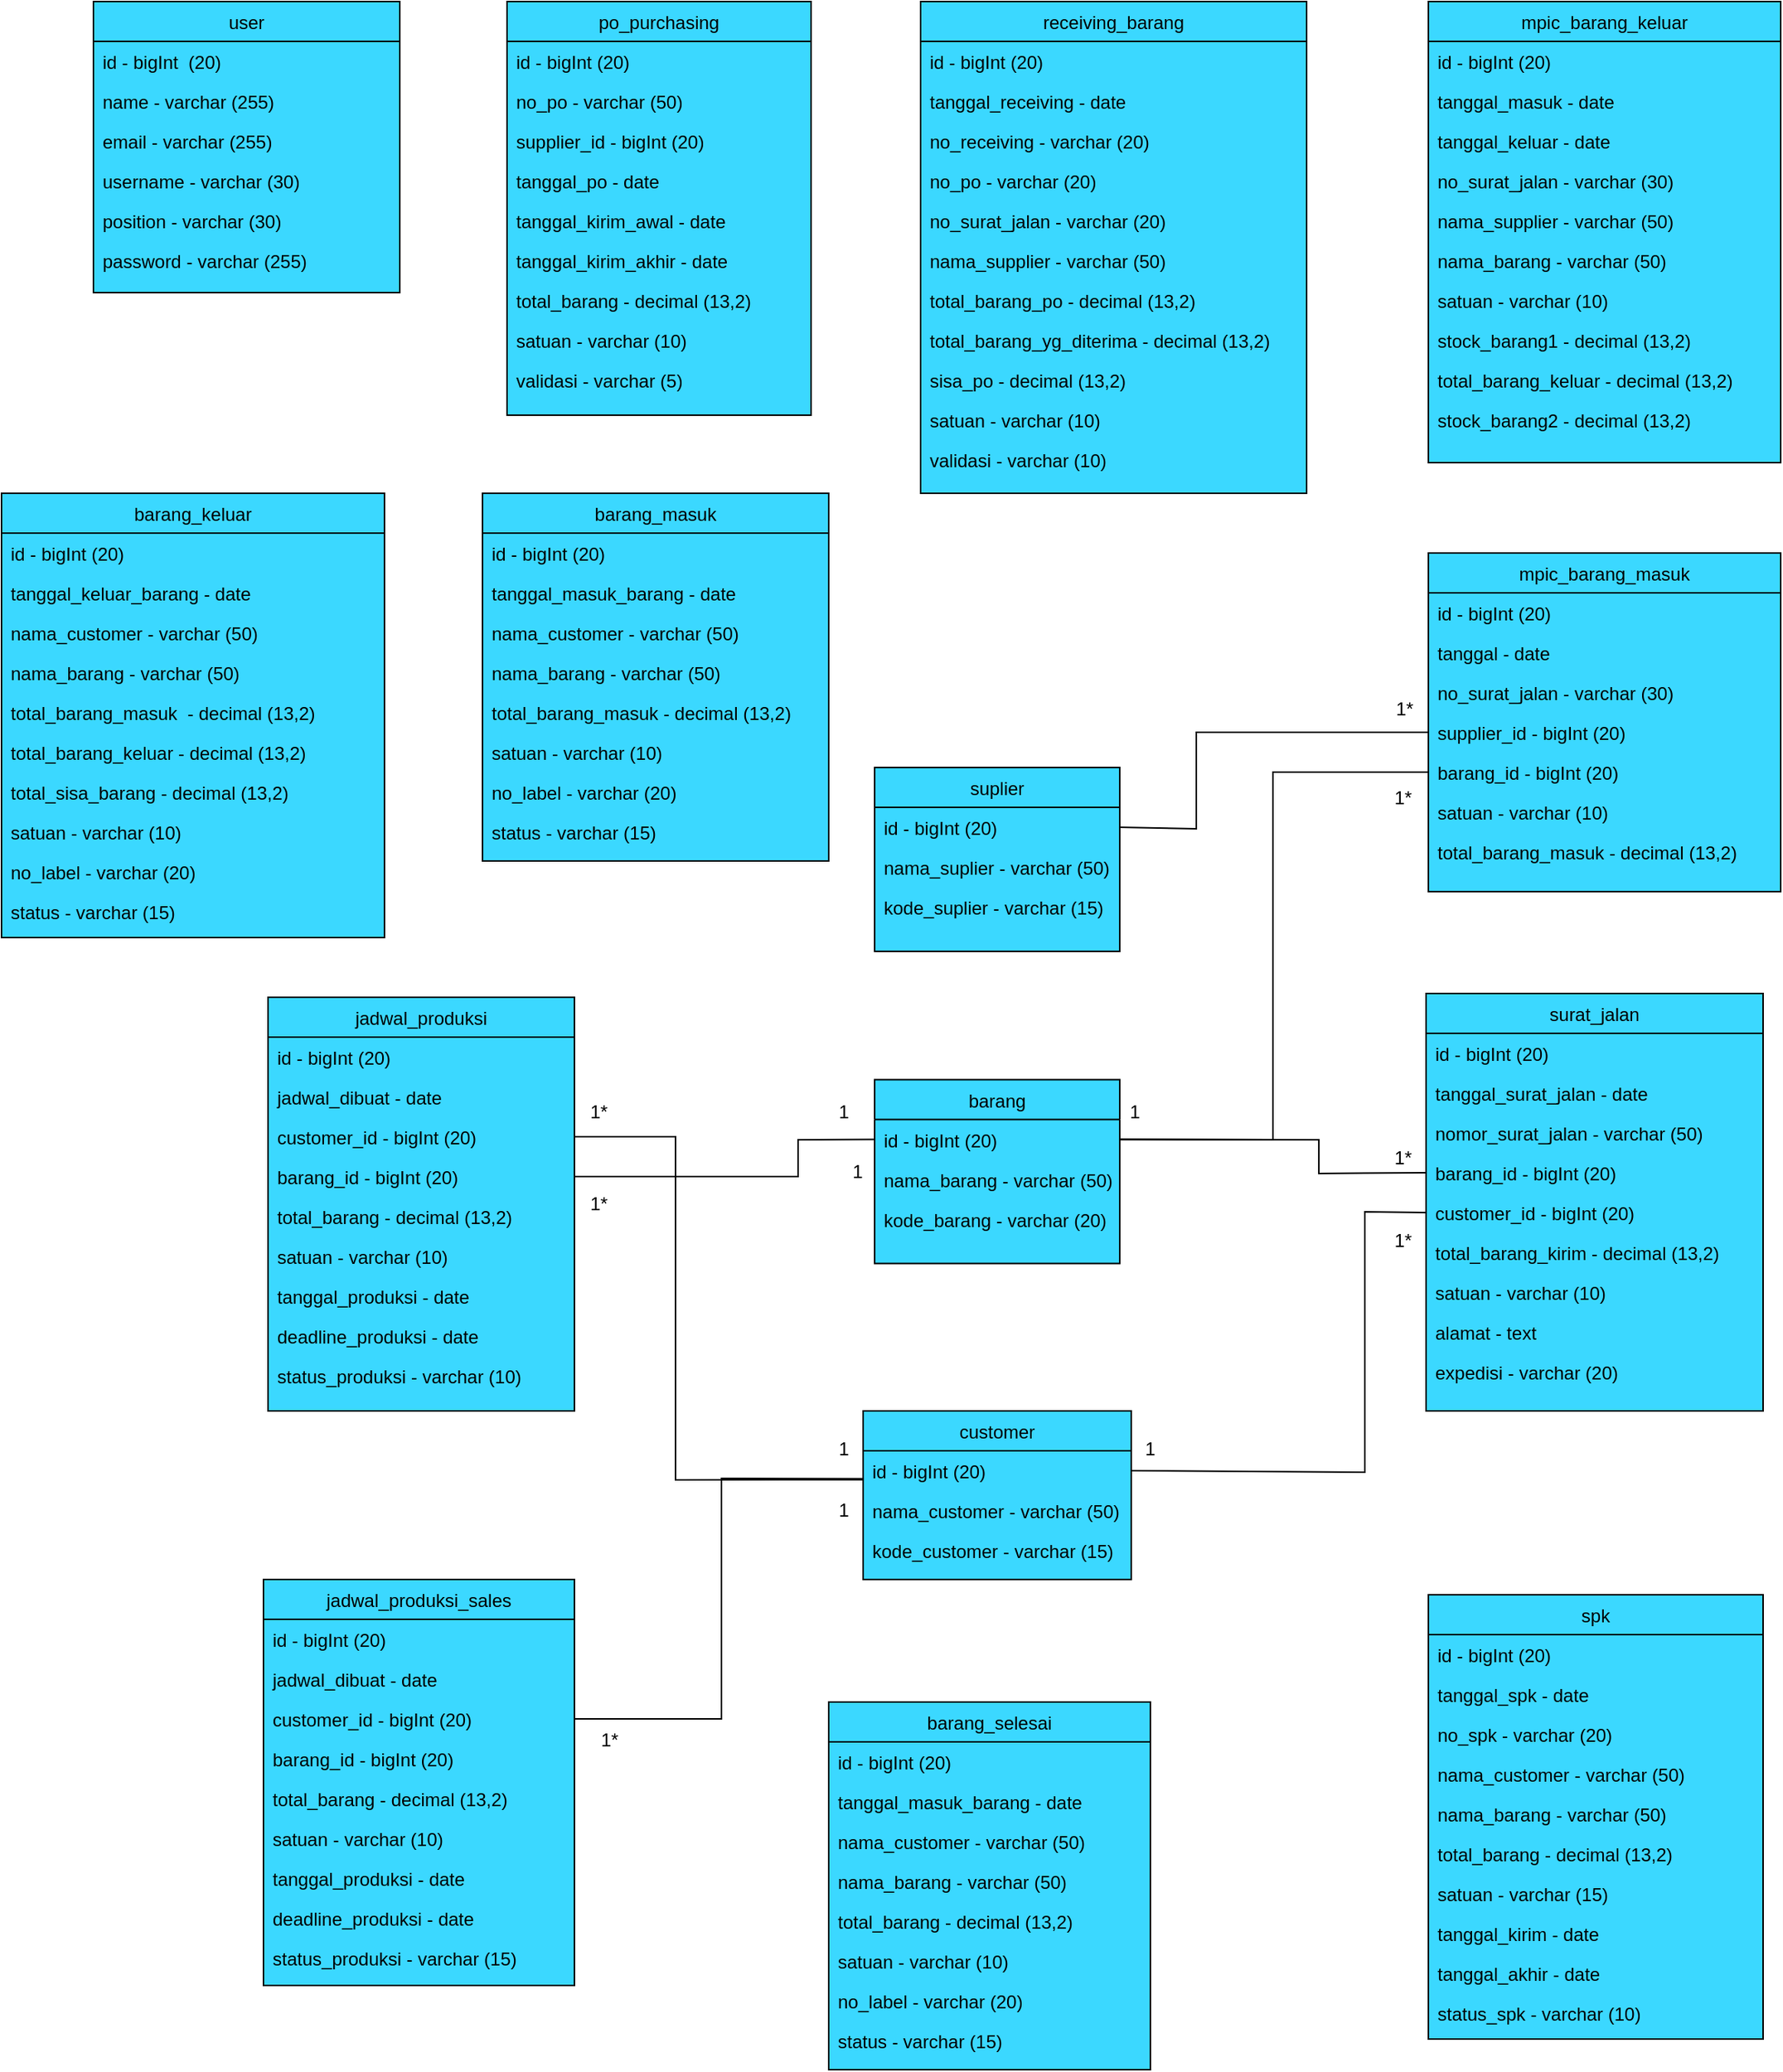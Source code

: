 <mxfile version="20.3.0" type="github">
  <diagram id="C5RBs43oDa-KdzZeNtuy" name="Page-1">
    <mxGraphModel dx="1749" dy="3132" grid="1" gridSize="10" guides="1" tooltips="1" connect="1" arrows="1" fold="1" page="1" pageScale="1" pageWidth="827" pageHeight="1169" math="0" shadow="0">
      <root>
        <mxCell id="WIyWlLk6GJQsqaUBKTNV-0" />
        <mxCell id="WIyWlLk6GJQsqaUBKTNV-1" parent="WIyWlLk6GJQsqaUBKTNV-0" />
        <mxCell id="zkfFHV4jXpPFQw0GAbJ--0" value="surat_jalan" style="swimlane;fontStyle=0;align=center;verticalAlign=top;childLayout=stackLayout;horizontal=1;startSize=26;horizontalStack=0;resizeParent=1;resizeLast=0;collapsible=1;marginBottom=0;rounded=0;shadow=0;strokeWidth=1;fillColor=#3BD8FF;swimlaneFillColor=#3BD8FF;" parent="WIyWlLk6GJQsqaUBKTNV-1" vertex="1">
          <mxGeometry x="1390" y="-772.5" width="220" height="272.5" as="geometry">
            <mxRectangle x="230" y="140" width="160" height="26" as="alternateBounds" />
          </mxGeometry>
        </mxCell>
        <mxCell id="zkfFHV4jXpPFQw0GAbJ--1" value="id - bigInt (20)" style="text;align=left;verticalAlign=top;spacingLeft=4;spacingRight=4;overflow=hidden;rotatable=0;points=[[0,0.5],[1,0.5]];portConstraint=eastwest;" parent="zkfFHV4jXpPFQw0GAbJ--0" vertex="1">
          <mxGeometry y="26" width="220" height="26" as="geometry" />
        </mxCell>
        <mxCell id="zkfFHV4jXpPFQw0GAbJ--2" value="tanggal_surat_jalan - date" style="text;align=left;verticalAlign=top;spacingLeft=4;spacingRight=4;overflow=hidden;rotatable=0;points=[[0,0.5],[1,0.5]];portConstraint=eastwest;rounded=0;shadow=0;html=0;" parent="zkfFHV4jXpPFQw0GAbJ--0" vertex="1">
          <mxGeometry y="52" width="220" height="26" as="geometry" />
        </mxCell>
        <mxCell id="zkfFHV4jXpPFQw0GAbJ--3" value="nomor_surat_jalan - varchar (50)" style="text;align=left;verticalAlign=top;spacingLeft=4;spacingRight=4;overflow=hidden;rotatable=0;points=[[0,0.5],[1,0.5]];portConstraint=eastwest;rounded=0;shadow=0;html=0;" parent="zkfFHV4jXpPFQw0GAbJ--0" vertex="1">
          <mxGeometry y="78" width="220" height="26" as="geometry" />
        </mxCell>
        <mxCell id="W92CTORP-74Vqz_GSipa-1" value="barang_id - bigInt (20)" style="text;align=left;verticalAlign=top;spacingLeft=4;spacingRight=4;overflow=hidden;rotatable=0;points=[[0,0.5],[1,0.5]];portConstraint=eastwest;rounded=0;shadow=0;html=0;" parent="zkfFHV4jXpPFQw0GAbJ--0" vertex="1">
          <mxGeometry y="104" width="220" height="26" as="geometry" />
        </mxCell>
        <mxCell id="W92CTORP-74Vqz_GSipa-0" value="customer_id - bigInt (20)" style="text;align=left;verticalAlign=top;spacingLeft=4;spacingRight=4;overflow=hidden;rotatable=0;points=[[0,0.5],[1,0.5]];portConstraint=eastwest;rounded=0;shadow=0;html=0;" parent="zkfFHV4jXpPFQw0GAbJ--0" vertex="1">
          <mxGeometry y="130" width="220" height="26" as="geometry" />
        </mxCell>
        <mxCell id="W92CTORP-74Vqz_GSipa-2" value="total_barang_kirim - decimal (13,2)" style="text;align=left;verticalAlign=top;spacingLeft=4;spacingRight=4;overflow=hidden;rotatable=0;points=[[0,0.5],[1,0.5]];portConstraint=eastwest;rounded=0;shadow=0;html=0;" parent="zkfFHV4jXpPFQw0GAbJ--0" vertex="1">
          <mxGeometry y="156" width="220" height="26" as="geometry" />
        </mxCell>
        <mxCell id="W92CTORP-74Vqz_GSipa-3" value="satuan - varchar (10)" style="text;align=left;verticalAlign=top;spacingLeft=4;spacingRight=4;overflow=hidden;rotatable=0;points=[[0,0.5],[1,0.5]];portConstraint=eastwest;rounded=0;shadow=0;html=0;" parent="zkfFHV4jXpPFQw0GAbJ--0" vertex="1">
          <mxGeometry y="182" width="220" height="26" as="geometry" />
        </mxCell>
        <mxCell id="W92CTORP-74Vqz_GSipa-4" value="alamat - text" style="text;align=left;verticalAlign=top;spacingLeft=4;spacingRight=4;overflow=hidden;rotatable=0;points=[[0,0.5],[1,0.5]];portConstraint=eastwest;rounded=0;shadow=0;html=0;" parent="zkfFHV4jXpPFQw0GAbJ--0" vertex="1">
          <mxGeometry y="208" width="220" height="26" as="geometry" />
        </mxCell>
        <mxCell id="W92CTORP-74Vqz_GSipa-5" value="expedisi - varchar (20)" style="text;align=left;verticalAlign=top;spacingLeft=4;spacingRight=4;overflow=hidden;rotatable=0;points=[[0,0.5],[1,0.5]];portConstraint=eastwest;rounded=0;shadow=0;html=0;" parent="zkfFHV4jXpPFQw0GAbJ--0" vertex="1">
          <mxGeometry y="234" width="220" height="26" as="geometry" />
        </mxCell>
        <mxCell id="zkfFHV4jXpPFQw0GAbJ--6" value="barang_selesai" style="swimlane;fontStyle=0;align=center;verticalAlign=top;childLayout=stackLayout;horizontal=1;startSize=26;horizontalStack=0;resizeParent=1;resizeLast=0;collapsible=1;marginBottom=0;rounded=0;shadow=0;strokeWidth=1;fillColor=#3BD8FF;swimlaneFillColor=#3BD8FF;" parent="WIyWlLk6GJQsqaUBKTNV-1" vertex="1">
          <mxGeometry x="1000" y="-310" width="210" height="240" as="geometry">
            <mxRectangle x="130" y="380" width="160" height="26" as="alternateBounds" />
          </mxGeometry>
        </mxCell>
        <mxCell id="zkfFHV4jXpPFQw0GAbJ--7" value="id - bigInt (20)" style="text;align=left;verticalAlign=top;spacingLeft=4;spacingRight=4;overflow=hidden;rotatable=0;points=[[0,0.5],[1,0.5]];portConstraint=eastwest;" parent="zkfFHV4jXpPFQw0GAbJ--6" vertex="1">
          <mxGeometry y="26" width="210" height="26" as="geometry" />
        </mxCell>
        <mxCell id="zkfFHV4jXpPFQw0GAbJ--8" value="tanggal_masuk_barang - date" style="text;align=left;verticalAlign=top;spacingLeft=4;spacingRight=4;overflow=hidden;rotatable=0;points=[[0,0.5],[1,0.5]];portConstraint=eastwest;rounded=0;shadow=0;html=0;" parent="zkfFHV4jXpPFQw0GAbJ--6" vertex="1">
          <mxGeometry y="52" width="210" height="26" as="geometry" />
        </mxCell>
        <mxCell id="W92CTORP-74Vqz_GSipa-8" value="nama_customer - varchar (50)" style="text;align=left;verticalAlign=top;spacingLeft=4;spacingRight=4;overflow=hidden;rotatable=0;points=[[0,0.5],[1,0.5]];portConstraint=eastwest;rounded=0;shadow=0;html=0;" parent="zkfFHV4jXpPFQw0GAbJ--6" vertex="1">
          <mxGeometry y="78" width="210" height="26" as="geometry" />
        </mxCell>
        <mxCell id="W92CTORP-74Vqz_GSipa-9" value="nama_barang - varchar (50)" style="text;align=left;verticalAlign=top;spacingLeft=4;spacingRight=4;overflow=hidden;rotatable=0;points=[[0,0.5],[1,0.5]];portConstraint=eastwest;rounded=0;shadow=0;html=0;" parent="zkfFHV4jXpPFQw0GAbJ--6" vertex="1">
          <mxGeometry y="104" width="210" height="26" as="geometry" />
        </mxCell>
        <mxCell id="W92CTORP-74Vqz_GSipa-10" value="total_barang - decimal (13,2)" style="text;align=left;verticalAlign=top;spacingLeft=4;spacingRight=4;overflow=hidden;rotatable=0;points=[[0,0.5],[1,0.5]];portConstraint=eastwest;rounded=0;shadow=0;html=0;" parent="zkfFHV4jXpPFQw0GAbJ--6" vertex="1">
          <mxGeometry y="130" width="210" height="26" as="geometry" />
        </mxCell>
        <mxCell id="W92CTORP-74Vqz_GSipa-11" value="satuan - varchar (10)" style="text;align=left;verticalAlign=top;spacingLeft=4;spacingRight=4;overflow=hidden;rotatable=0;points=[[0,0.5],[1,0.5]];portConstraint=eastwest;rounded=0;shadow=0;html=0;" parent="zkfFHV4jXpPFQw0GAbJ--6" vertex="1">
          <mxGeometry y="156" width="210" height="26" as="geometry" />
        </mxCell>
        <mxCell id="W92CTORP-74Vqz_GSipa-12" value="no_label - varchar (20)" style="text;align=left;verticalAlign=top;spacingLeft=4;spacingRight=4;overflow=hidden;rotatable=0;points=[[0,0.5],[1,0.5]];portConstraint=eastwest;rounded=0;shadow=0;html=0;" parent="zkfFHV4jXpPFQw0GAbJ--6" vertex="1">
          <mxGeometry y="182" width="210" height="26" as="geometry" />
        </mxCell>
        <mxCell id="W92CTORP-74Vqz_GSipa-13" value="status - varchar (15)" style="text;align=left;verticalAlign=top;spacingLeft=4;spacingRight=4;overflow=hidden;rotatable=0;points=[[0,0.5],[1,0.5]];portConstraint=eastwest;rounded=0;shadow=0;html=0;" parent="zkfFHV4jXpPFQw0GAbJ--6" vertex="1">
          <mxGeometry y="208" width="210" height="26" as="geometry" />
        </mxCell>
        <mxCell id="zkfFHV4jXpPFQw0GAbJ--13" value="customer" style="swimlane;fontStyle=0;align=center;verticalAlign=top;childLayout=stackLayout;horizontal=1;startSize=26;horizontalStack=0;resizeParent=1;resizeLast=0;collapsible=1;marginBottom=0;rounded=0;shadow=0;strokeWidth=1;fillColor=#3BD8FF;swimlaneFillColor=#3BD8FF;" parent="WIyWlLk6GJQsqaUBKTNV-1" vertex="1">
          <mxGeometry x="1022.5" y="-500" width="175" height="110" as="geometry">
            <mxRectangle x="340" y="380" width="170" height="26" as="alternateBounds" />
          </mxGeometry>
        </mxCell>
        <mxCell id="zkfFHV4jXpPFQw0GAbJ--14" value="id - bigInt (20)" style="text;align=left;verticalAlign=top;spacingLeft=4;spacingRight=4;overflow=hidden;rotatable=0;points=[[0,0.5],[1,0.5]];portConstraint=eastwest;" parent="zkfFHV4jXpPFQw0GAbJ--13" vertex="1">
          <mxGeometry y="26" width="175" height="26" as="geometry" />
        </mxCell>
        <mxCell id="W92CTORP-74Vqz_GSipa-6" value="nama_customer - varchar (50)" style="text;align=left;verticalAlign=top;spacingLeft=4;spacingRight=4;overflow=hidden;rotatable=0;points=[[0,0.5],[1,0.5]];portConstraint=eastwest;" parent="zkfFHV4jXpPFQw0GAbJ--13" vertex="1">
          <mxGeometry y="52" width="175" height="26" as="geometry" />
        </mxCell>
        <mxCell id="W92CTORP-74Vqz_GSipa-7" value="kode_customer - varchar (15)" style="text;align=left;verticalAlign=top;spacingLeft=4;spacingRight=4;overflow=hidden;rotatable=0;points=[[0,0.5],[1,0.5]];portConstraint=eastwest;" parent="zkfFHV4jXpPFQw0GAbJ--13" vertex="1">
          <mxGeometry y="78" width="175" height="26" as="geometry" />
        </mxCell>
        <mxCell id="zkfFHV4jXpPFQw0GAbJ--17" value="barang" style="swimlane;fontStyle=0;align=center;verticalAlign=top;childLayout=stackLayout;horizontal=1;startSize=26;horizontalStack=0;resizeParent=1;resizeLast=0;collapsible=1;marginBottom=0;rounded=0;shadow=0;strokeWidth=1;fillColor=#3BD8FF;swimlaneFillColor=#3BD8FF;" parent="WIyWlLk6GJQsqaUBKTNV-1" vertex="1">
          <mxGeometry x="1030" y="-716.25" width="160" height="120" as="geometry">
            <mxRectangle x="550" y="140" width="160" height="26" as="alternateBounds" />
          </mxGeometry>
        </mxCell>
        <mxCell id="zkfFHV4jXpPFQw0GAbJ--18" value="id - bigInt (20)" style="text;align=left;verticalAlign=top;spacingLeft=4;spacingRight=4;overflow=hidden;rotatable=0;points=[[0,0.5],[1,0.5]];portConstraint=eastwest;" parent="zkfFHV4jXpPFQw0GAbJ--17" vertex="1">
          <mxGeometry y="26" width="160" height="26" as="geometry" />
        </mxCell>
        <mxCell id="zkfFHV4jXpPFQw0GAbJ--19" value="nama_barang - varchar (50)" style="text;align=left;verticalAlign=top;spacingLeft=4;spacingRight=4;overflow=hidden;rotatable=0;points=[[0,0.5],[1,0.5]];portConstraint=eastwest;rounded=0;shadow=0;html=0;" parent="zkfFHV4jXpPFQw0GAbJ--17" vertex="1">
          <mxGeometry y="52" width="160" height="26" as="geometry" />
        </mxCell>
        <mxCell id="zkfFHV4jXpPFQw0GAbJ--20" value="kode_barang - varchar (20)" style="text;align=left;verticalAlign=top;spacingLeft=4;spacingRight=4;overflow=hidden;rotatable=0;points=[[0,0.5],[1,0.5]];portConstraint=eastwest;rounded=0;shadow=0;html=0;" parent="zkfFHV4jXpPFQw0GAbJ--17" vertex="1">
          <mxGeometry y="78" width="160" height="26" as="geometry" />
        </mxCell>
        <mxCell id="W92CTORP-74Vqz_GSipa-14" value="spk" style="swimlane;fontStyle=0;align=center;verticalAlign=top;childLayout=stackLayout;horizontal=1;startSize=26;horizontalStack=0;resizeParent=1;resizeLast=0;collapsible=1;marginBottom=0;rounded=0;shadow=0;strokeWidth=1;fillColor=#3BD8FF;swimlaneFillColor=#3BD8FF;" parent="WIyWlLk6GJQsqaUBKTNV-1" vertex="1">
          <mxGeometry x="1391.5" y="-380" width="218.5" height="290" as="geometry">
            <mxRectangle x="130" y="380" width="160" height="26" as="alternateBounds" />
          </mxGeometry>
        </mxCell>
        <mxCell id="W92CTORP-74Vqz_GSipa-15" value="id - bigInt (20)" style="text;align=left;verticalAlign=top;spacingLeft=4;spacingRight=4;overflow=hidden;rotatable=0;points=[[0,0.5],[1,0.5]];portConstraint=eastwest;" parent="W92CTORP-74Vqz_GSipa-14" vertex="1">
          <mxGeometry y="26" width="218.5" height="26" as="geometry" />
        </mxCell>
        <mxCell id="W92CTORP-74Vqz_GSipa-16" value="tanggal_spk - date" style="text;align=left;verticalAlign=top;spacingLeft=4;spacingRight=4;overflow=hidden;rotatable=0;points=[[0,0.5],[1,0.5]];portConstraint=eastwest;rounded=0;shadow=0;html=0;" parent="W92CTORP-74Vqz_GSipa-14" vertex="1">
          <mxGeometry y="52" width="218.5" height="26" as="geometry" />
        </mxCell>
        <mxCell id="W92CTORP-74Vqz_GSipa-17" value="no_spk - varchar (20)" style="text;align=left;verticalAlign=top;spacingLeft=4;spacingRight=4;overflow=hidden;rotatable=0;points=[[0,0.5],[1,0.5]];portConstraint=eastwest;rounded=0;shadow=0;html=0;" parent="W92CTORP-74Vqz_GSipa-14" vertex="1">
          <mxGeometry y="78" width="218.5" height="26" as="geometry" />
        </mxCell>
        <mxCell id="W92CTORP-74Vqz_GSipa-18" value="nama_customer - varchar (50)" style="text;align=left;verticalAlign=top;spacingLeft=4;spacingRight=4;overflow=hidden;rotatable=0;points=[[0,0.5],[1,0.5]];portConstraint=eastwest;rounded=0;shadow=0;html=0;" parent="W92CTORP-74Vqz_GSipa-14" vertex="1">
          <mxGeometry y="104" width="218.5" height="26" as="geometry" />
        </mxCell>
        <mxCell id="W92CTORP-74Vqz_GSipa-19" value="nama_barang - varchar (50)" style="text;align=left;verticalAlign=top;spacingLeft=4;spacingRight=4;overflow=hidden;rotatable=0;points=[[0,0.5],[1,0.5]];portConstraint=eastwest;rounded=0;shadow=0;html=0;" parent="W92CTORP-74Vqz_GSipa-14" vertex="1">
          <mxGeometry y="130" width="218.5" height="26" as="geometry" />
        </mxCell>
        <mxCell id="W92CTORP-74Vqz_GSipa-20" value="total_barang - decimal (13,2)" style="text;align=left;verticalAlign=top;spacingLeft=4;spacingRight=4;overflow=hidden;rotatable=0;points=[[0,0.5],[1,0.5]];portConstraint=eastwest;rounded=0;shadow=0;html=0;" parent="W92CTORP-74Vqz_GSipa-14" vertex="1">
          <mxGeometry y="156" width="218.5" height="26" as="geometry" />
        </mxCell>
        <mxCell id="W92CTORP-74Vqz_GSipa-21" value="satuan - varchar (15)" style="text;align=left;verticalAlign=top;spacingLeft=4;spacingRight=4;overflow=hidden;rotatable=0;points=[[0,0.5],[1,0.5]];portConstraint=eastwest;rounded=0;shadow=0;html=0;" parent="W92CTORP-74Vqz_GSipa-14" vertex="1">
          <mxGeometry y="182" width="218.5" height="26" as="geometry" />
        </mxCell>
        <mxCell id="W92CTORP-74Vqz_GSipa-22" value="tanggal_kirim - date" style="text;align=left;verticalAlign=top;spacingLeft=4;spacingRight=4;overflow=hidden;rotatable=0;points=[[0,0.5],[1,0.5]];portConstraint=eastwest;rounded=0;shadow=0;html=0;" parent="W92CTORP-74Vqz_GSipa-14" vertex="1">
          <mxGeometry y="208" width="218.5" height="26" as="geometry" />
        </mxCell>
        <mxCell id="W92CTORP-74Vqz_GSipa-23" value="tanggal_akhir - date" style="text;align=left;verticalAlign=top;spacingLeft=4;spacingRight=4;overflow=hidden;rotatable=0;points=[[0,0.5],[1,0.5]];portConstraint=eastwest;rounded=0;shadow=0;html=0;" parent="W92CTORP-74Vqz_GSipa-14" vertex="1">
          <mxGeometry y="234" width="218.5" height="26" as="geometry" />
        </mxCell>
        <mxCell id="W92CTORP-74Vqz_GSipa-24" value="status_spk - varchar (10)" style="text;align=left;verticalAlign=top;spacingLeft=4;spacingRight=4;overflow=hidden;rotatable=0;points=[[0,0.5],[1,0.5]];portConstraint=eastwest;rounded=0;shadow=0;html=0;" parent="W92CTORP-74Vqz_GSipa-14" vertex="1">
          <mxGeometry y="260" width="218.5" height="26" as="geometry" />
        </mxCell>
        <mxCell id="W92CTORP-74Vqz_GSipa-25" value="user" style="swimlane;fontStyle=0;align=center;verticalAlign=top;childLayout=stackLayout;horizontal=1;startSize=26;horizontalStack=0;resizeParent=1;resizeLast=0;collapsible=1;marginBottom=0;rounded=0;shadow=0;strokeWidth=1;swimlaneFillColor=#3BD8FF;fillColor=#3BD8FF;" parent="WIyWlLk6GJQsqaUBKTNV-1" vertex="1">
          <mxGeometry x="520" y="-1420" width="200" height="190" as="geometry">
            <mxRectangle x="130" y="380" width="160" height="26" as="alternateBounds" />
          </mxGeometry>
        </mxCell>
        <mxCell id="W92CTORP-74Vqz_GSipa-26" value="id - bigInt  (20)" style="text;align=left;verticalAlign=top;spacingLeft=4;spacingRight=4;overflow=hidden;rotatable=0;points=[[0,0.5],[1,0.5]];portConstraint=eastwest;" parent="W92CTORP-74Vqz_GSipa-25" vertex="1">
          <mxGeometry y="26" width="200" height="26" as="geometry" />
        </mxCell>
        <mxCell id="W92CTORP-74Vqz_GSipa-27" value="name - varchar (255)" style="text;align=left;verticalAlign=top;spacingLeft=4;spacingRight=4;overflow=hidden;rotatable=0;points=[[0,0.5],[1,0.5]];portConstraint=eastwest;rounded=0;shadow=0;html=0;" parent="W92CTORP-74Vqz_GSipa-25" vertex="1">
          <mxGeometry y="52" width="200" height="26" as="geometry" />
        </mxCell>
        <mxCell id="W92CTORP-74Vqz_GSipa-28" value="email - varchar (255)" style="text;align=left;verticalAlign=top;spacingLeft=4;spacingRight=4;overflow=hidden;rotatable=0;points=[[0,0.5],[1,0.5]];portConstraint=eastwest;rounded=0;shadow=0;html=0;" parent="W92CTORP-74Vqz_GSipa-25" vertex="1">
          <mxGeometry y="78" width="200" height="26" as="geometry" />
        </mxCell>
        <mxCell id="W92CTORP-74Vqz_GSipa-29" value="username - varchar (30)" style="text;align=left;verticalAlign=top;spacingLeft=4;spacingRight=4;overflow=hidden;rotatable=0;points=[[0,0.5],[1,0.5]];portConstraint=eastwest;rounded=0;shadow=0;html=0;" parent="W92CTORP-74Vqz_GSipa-25" vertex="1">
          <mxGeometry y="104" width="200" height="26" as="geometry" />
        </mxCell>
        <mxCell id="W92CTORP-74Vqz_GSipa-30" value="position - varchar (30)" style="text;align=left;verticalAlign=top;spacingLeft=4;spacingRight=4;overflow=hidden;rotatable=0;points=[[0,0.5],[1,0.5]];portConstraint=eastwest;rounded=0;shadow=0;html=0;" parent="W92CTORP-74Vqz_GSipa-25" vertex="1">
          <mxGeometry y="130" width="200" height="26" as="geometry" />
        </mxCell>
        <mxCell id="W92CTORP-74Vqz_GSipa-31" value="password - varchar (255)" style="text;align=left;verticalAlign=top;spacingLeft=4;spacingRight=4;overflow=hidden;rotatable=0;points=[[0,0.5],[1,0.5]];portConstraint=eastwest;rounded=0;shadow=0;html=0;" parent="W92CTORP-74Vqz_GSipa-25" vertex="1">
          <mxGeometry y="156" width="200" height="26" as="geometry" />
        </mxCell>
        <mxCell id="W92CTORP-74Vqz_GSipa-36" value="jadwal_produksi" style="swimlane;fontStyle=0;align=center;verticalAlign=top;childLayout=stackLayout;horizontal=1;startSize=26;horizontalStack=0;resizeParent=1;resizeLast=0;collapsible=1;marginBottom=0;rounded=0;shadow=0;strokeWidth=1;fillColor=#3BD8FF;swimlaneFillColor=#3BD8FF;" parent="WIyWlLk6GJQsqaUBKTNV-1" vertex="1">
          <mxGeometry x="634" y="-770" width="200" height="270" as="geometry">
            <mxRectangle x="130" y="380" width="160" height="26" as="alternateBounds" />
          </mxGeometry>
        </mxCell>
        <mxCell id="W92CTORP-74Vqz_GSipa-37" value="id - bigInt (20)" style="text;align=left;verticalAlign=top;spacingLeft=4;spacingRight=4;overflow=hidden;rotatable=0;points=[[0,0.5],[1,0.5]];portConstraint=eastwest;" parent="W92CTORP-74Vqz_GSipa-36" vertex="1">
          <mxGeometry y="26" width="200" height="26" as="geometry" />
        </mxCell>
        <mxCell id="W92CTORP-74Vqz_GSipa-38" value="jadwal_dibuat - date" style="text;align=left;verticalAlign=top;spacingLeft=4;spacingRight=4;overflow=hidden;rotatable=0;points=[[0,0.5],[1,0.5]];portConstraint=eastwest;rounded=0;shadow=0;html=0;" parent="W92CTORP-74Vqz_GSipa-36" vertex="1">
          <mxGeometry y="52" width="200" height="26" as="geometry" />
        </mxCell>
        <mxCell id="W92CTORP-74Vqz_GSipa-39" value="customer_id - bigInt (20)" style="text;align=left;verticalAlign=top;spacingLeft=4;spacingRight=4;overflow=hidden;rotatable=0;points=[[0,0.5],[1,0.5]];portConstraint=eastwest;rounded=0;shadow=0;html=0;" parent="W92CTORP-74Vqz_GSipa-36" vertex="1">
          <mxGeometry y="78" width="200" height="26" as="geometry" />
        </mxCell>
        <mxCell id="W92CTORP-74Vqz_GSipa-40" value="barang_id - bigInt (20)" style="text;align=left;verticalAlign=top;spacingLeft=4;spacingRight=4;overflow=hidden;rotatable=0;points=[[0,0.5],[1,0.5]];portConstraint=eastwest;rounded=0;shadow=0;html=0;" parent="W92CTORP-74Vqz_GSipa-36" vertex="1">
          <mxGeometry y="104" width="200" height="26" as="geometry" />
        </mxCell>
        <mxCell id="W92CTORP-74Vqz_GSipa-41" value="total_barang - decimal (13,2)" style="text;align=left;verticalAlign=top;spacingLeft=4;spacingRight=4;overflow=hidden;rotatable=0;points=[[0,0.5],[1,0.5]];portConstraint=eastwest;rounded=0;shadow=0;html=0;" parent="W92CTORP-74Vqz_GSipa-36" vertex="1">
          <mxGeometry y="130" width="200" height="26" as="geometry" />
        </mxCell>
        <mxCell id="W92CTORP-74Vqz_GSipa-42" value="satuan - varchar (10)" style="text;align=left;verticalAlign=top;spacingLeft=4;spacingRight=4;overflow=hidden;rotatable=0;points=[[0,0.5],[1,0.5]];portConstraint=eastwest;rounded=0;shadow=0;html=0;" parent="W92CTORP-74Vqz_GSipa-36" vertex="1">
          <mxGeometry y="156" width="200" height="26" as="geometry" />
        </mxCell>
        <mxCell id="W92CTORP-74Vqz_GSipa-43" value="tanggal_produksi - date" style="text;align=left;verticalAlign=top;spacingLeft=4;spacingRight=4;overflow=hidden;rotatable=0;points=[[0,0.5],[1,0.5]];portConstraint=eastwest;rounded=0;shadow=0;html=0;" parent="W92CTORP-74Vqz_GSipa-36" vertex="1">
          <mxGeometry y="182" width="200" height="26" as="geometry" />
        </mxCell>
        <mxCell id="W92CTORP-74Vqz_GSipa-44" value="deadline_produksi - date" style="text;align=left;verticalAlign=top;spacingLeft=4;spacingRight=4;overflow=hidden;rotatable=0;points=[[0,0.5],[1,0.5]];portConstraint=eastwest;rounded=0;shadow=0;html=0;" parent="W92CTORP-74Vqz_GSipa-36" vertex="1">
          <mxGeometry y="208" width="200" height="26" as="geometry" />
        </mxCell>
        <mxCell id="W92CTORP-74Vqz_GSipa-45" value="status_produksi - varchar (10)" style="text;align=left;verticalAlign=top;spacingLeft=4;spacingRight=4;overflow=hidden;rotatable=0;points=[[0,0.5],[1,0.5]];portConstraint=eastwest;rounded=0;shadow=0;html=0;" parent="W92CTORP-74Vqz_GSipa-36" vertex="1">
          <mxGeometry y="234" width="200" height="26" as="geometry" />
        </mxCell>
        <mxCell id="W92CTORP-74Vqz_GSipa-46" value="jadwal_produksi_sales" style="swimlane;fontStyle=0;align=center;verticalAlign=top;childLayout=stackLayout;horizontal=1;startSize=26;horizontalStack=0;resizeParent=1;resizeLast=0;collapsible=1;marginBottom=0;rounded=0;shadow=0;strokeWidth=1;fillColor=#3BD8FF;swimlaneFillColor=#3BD8FF;" parent="WIyWlLk6GJQsqaUBKTNV-1" vertex="1">
          <mxGeometry x="631" y="-390" width="203" height="265" as="geometry">
            <mxRectangle x="130" y="380" width="160" height="26" as="alternateBounds" />
          </mxGeometry>
        </mxCell>
        <mxCell id="W92CTORP-74Vqz_GSipa-47" value="id - bigInt (20)" style="text;align=left;verticalAlign=top;spacingLeft=4;spacingRight=4;overflow=hidden;rotatable=0;points=[[0,0.5],[1,0.5]];portConstraint=eastwest;" parent="W92CTORP-74Vqz_GSipa-46" vertex="1">
          <mxGeometry y="26" width="203" height="26" as="geometry" />
        </mxCell>
        <mxCell id="W92CTORP-74Vqz_GSipa-48" value="jadwal_dibuat - date" style="text;align=left;verticalAlign=top;spacingLeft=4;spacingRight=4;overflow=hidden;rotatable=0;points=[[0,0.5],[1,0.5]];portConstraint=eastwest;rounded=0;shadow=0;html=0;" parent="W92CTORP-74Vqz_GSipa-46" vertex="1">
          <mxGeometry y="52" width="203" height="26" as="geometry" />
        </mxCell>
        <mxCell id="W92CTORP-74Vqz_GSipa-49" value="customer_id - bigInt (20)" style="text;align=left;verticalAlign=top;spacingLeft=4;spacingRight=4;overflow=hidden;rotatable=0;points=[[0,0.5],[1,0.5]];portConstraint=eastwest;rounded=0;shadow=0;html=0;" parent="W92CTORP-74Vqz_GSipa-46" vertex="1">
          <mxGeometry y="78" width="203" height="26" as="geometry" />
        </mxCell>
        <mxCell id="W92CTORP-74Vqz_GSipa-50" value="barang_id - bigInt (20)" style="text;align=left;verticalAlign=top;spacingLeft=4;spacingRight=4;overflow=hidden;rotatable=0;points=[[0,0.5],[1,0.5]];portConstraint=eastwest;rounded=0;shadow=0;html=0;" parent="W92CTORP-74Vqz_GSipa-46" vertex="1">
          <mxGeometry y="104" width="203" height="26" as="geometry" />
        </mxCell>
        <mxCell id="W92CTORP-74Vqz_GSipa-51" value="total_barang - decimal (13,2)" style="text;align=left;verticalAlign=top;spacingLeft=4;spacingRight=4;overflow=hidden;rotatable=0;points=[[0,0.5],[1,0.5]];portConstraint=eastwest;rounded=0;shadow=0;html=0;" parent="W92CTORP-74Vqz_GSipa-46" vertex="1">
          <mxGeometry y="130" width="203" height="26" as="geometry" />
        </mxCell>
        <mxCell id="W92CTORP-74Vqz_GSipa-52" value="satuan - varchar (10)" style="text;align=left;verticalAlign=top;spacingLeft=4;spacingRight=4;overflow=hidden;rotatable=0;points=[[0,0.5],[1,0.5]];portConstraint=eastwest;rounded=0;shadow=0;html=0;" parent="W92CTORP-74Vqz_GSipa-46" vertex="1">
          <mxGeometry y="156" width="203" height="26" as="geometry" />
        </mxCell>
        <mxCell id="W92CTORP-74Vqz_GSipa-53" value="tanggal_produksi - date" style="text;align=left;verticalAlign=top;spacingLeft=4;spacingRight=4;overflow=hidden;rotatable=0;points=[[0,0.5],[1,0.5]];portConstraint=eastwest;rounded=0;shadow=0;html=0;" parent="W92CTORP-74Vqz_GSipa-46" vertex="1">
          <mxGeometry y="182" width="203" height="26" as="geometry" />
        </mxCell>
        <mxCell id="W92CTORP-74Vqz_GSipa-54" value="deadline_produksi - date" style="text;align=left;verticalAlign=top;spacingLeft=4;spacingRight=4;overflow=hidden;rotatable=0;points=[[0,0.5],[1,0.5]];portConstraint=eastwest;rounded=0;shadow=0;html=0;" parent="W92CTORP-74Vqz_GSipa-46" vertex="1">
          <mxGeometry y="208" width="203" height="26" as="geometry" />
        </mxCell>
        <mxCell id="W92CTORP-74Vqz_GSipa-55" value="status_produksi - varchar (15)" style="text;align=left;verticalAlign=top;spacingLeft=4;spacingRight=4;overflow=hidden;rotatable=0;points=[[0,0.5],[1,0.5]];portConstraint=eastwest;rounded=0;shadow=0;html=0;" parent="W92CTORP-74Vqz_GSipa-46" vertex="1">
          <mxGeometry y="234" width="203" height="26" as="geometry" />
        </mxCell>
        <mxCell id="W92CTORP-74Vqz_GSipa-64" value="1" style="text;html=1;strokeColor=none;fillColor=none;align=center;verticalAlign=middle;whiteSpace=wrap;rounded=0;" parent="WIyWlLk6GJQsqaUBKTNV-1" vertex="1">
          <mxGeometry x="1170" y="-710" width="60" height="30" as="geometry" />
        </mxCell>
        <mxCell id="W92CTORP-74Vqz_GSipa-65" value="1*" style="text;html=1;strokeColor=none;fillColor=none;align=center;verticalAlign=middle;whiteSpace=wrap;rounded=0;" parent="WIyWlLk6GJQsqaUBKTNV-1" vertex="1">
          <mxGeometry x="820" y="-710" width="60" height="30" as="geometry" />
        </mxCell>
        <mxCell id="W92CTORP-74Vqz_GSipa-66" value="1*" style="text;html=1;strokeColor=none;fillColor=none;align=center;verticalAlign=middle;whiteSpace=wrap;rounded=0;" parent="WIyWlLk6GJQsqaUBKTNV-1" vertex="1">
          <mxGeometry x="827" y="-300" width="60" height="30" as="geometry" />
        </mxCell>
        <mxCell id="W92CTORP-74Vqz_GSipa-67" value="1" style="text;html=1;strokeColor=none;fillColor=none;align=center;verticalAlign=middle;whiteSpace=wrap;rounded=0;" parent="WIyWlLk6GJQsqaUBKTNV-1" vertex="1">
          <mxGeometry x="988.5" y="-671.25" width="60" height="30" as="geometry" />
        </mxCell>
        <mxCell id="W92CTORP-74Vqz_GSipa-68" value="1" style="text;html=1;strokeColor=none;fillColor=none;align=center;verticalAlign=middle;whiteSpace=wrap;rounded=0;" parent="WIyWlLk6GJQsqaUBKTNV-1" vertex="1">
          <mxGeometry x="980" y="-710" width="60" height="30" as="geometry" />
        </mxCell>
        <mxCell id="W92CTORP-74Vqz_GSipa-69" value="1*" style="text;html=1;strokeColor=none;fillColor=none;align=center;verticalAlign=middle;whiteSpace=wrap;rounded=0;" parent="WIyWlLk6GJQsqaUBKTNV-1" vertex="1">
          <mxGeometry x="1345" y="-626.25" width="60" height="30" as="geometry" />
        </mxCell>
        <mxCell id="W92CTORP-74Vqz_GSipa-70" value="1" style="text;html=1;strokeColor=none;fillColor=none;align=center;verticalAlign=middle;whiteSpace=wrap;rounded=0;" parent="WIyWlLk6GJQsqaUBKTNV-1" vertex="1">
          <mxGeometry x="980" y="-490" width="60" height="30" as="geometry" />
        </mxCell>
        <mxCell id="W92CTORP-74Vqz_GSipa-71" value="1*" style="text;html=1;strokeColor=none;fillColor=none;align=center;verticalAlign=middle;whiteSpace=wrap;rounded=0;" parent="WIyWlLk6GJQsqaUBKTNV-1" vertex="1">
          <mxGeometry x="1345" y="-915" width="60" height="30" as="geometry" />
        </mxCell>
        <mxCell id="W92CTORP-74Vqz_GSipa-72" value="1*" style="text;html=1;strokeColor=none;fillColor=none;align=center;verticalAlign=middle;whiteSpace=wrap;rounded=0;" parent="WIyWlLk6GJQsqaUBKTNV-1" vertex="1">
          <mxGeometry x="1346" y="-973" width="60" height="30" as="geometry" />
        </mxCell>
        <mxCell id="W92CTORP-74Vqz_GSipa-73" value="1" style="text;html=1;strokeColor=none;fillColor=none;align=center;verticalAlign=middle;whiteSpace=wrap;rounded=0;" parent="WIyWlLk6GJQsqaUBKTNV-1" vertex="1">
          <mxGeometry x="980" y="-450" width="60" height="30" as="geometry" />
        </mxCell>
        <mxCell id="W92CTORP-74Vqz_GSipa-74" value="suplier" style="swimlane;fontStyle=0;align=center;verticalAlign=top;childLayout=stackLayout;horizontal=1;startSize=26;horizontalStack=0;resizeParent=1;resizeLast=0;collapsible=1;marginBottom=0;rounded=0;shadow=0;strokeWidth=1;fillColor=#3BD8FF;swimlaneFillColor=#3BD8FF;" parent="WIyWlLk6GJQsqaUBKTNV-1" vertex="1">
          <mxGeometry x="1030" y="-920" width="160" height="120" as="geometry">
            <mxRectangle x="550" y="140" width="160" height="26" as="alternateBounds" />
          </mxGeometry>
        </mxCell>
        <mxCell id="W92CTORP-74Vqz_GSipa-75" value="id - bigInt (20)" style="text;align=left;verticalAlign=top;spacingLeft=4;spacingRight=4;overflow=hidden;rotatable=0;points=[[0,0.5],[1,0.5]];portConstraint=eastwest;" parent="W92CTORP-74Vqz_GSipa-74" vertex="1">
          <mxGeometry y="26" width="160" height="26" as="geometry" />
        </mxCell>
        <mxCell id="W92CTORP-74Vqz_GSipa-76" value="nama_suplier - varchar (50)" style="text;align=left;verticalAlign=top;spacingLeft=4;spacingRight=4;overflow=hidden;rotatable=0;points=[[0,0.5],[1,0.5]];portConstraint=eastwest;rounded=0;shadow=0;html=0;" parent="W92CTORP-74Vqz_GSipa-74" vertex="1">
          <mxGeometry y="52" width="160" height="26" as="geometry" />
        </mxCell>
        <mxCell id="W92CTORP-74Vqz_GSipa-77" value="kode_suplier - varchar (15)" style="text;align=left;verticalAlign=top;spacingLeft=4;spacingRight=4;overflow=hidden;rotatable=0;points=[[0,0.5],[1,0.5]];portConstraint=eastwest;rounded=0;shadow=0;html=0;" parent="W92CTORP-74Vqz_GSipa-74" vertex="1">
          <mxGeometry y="78" width="160" height="26" as="geometry" />
        </mxCell>
        <mxCell id="W92CTORP-74Vqz_GSipa-78" value="receiving_barang" style="swimlane;fontStyle=0;align=center;verticalAlign=top;childLayout=stackLayout;horizontal=1;startSize=26;horizontalStack=0;resizeParent=1;resizeLast=0;collapsible=1;marginBottom=0;rounded=0;shadow=0;strokeWidth=1;fillColor=#3BD8FF;swimlaneFillColor=#3BD8FF;" parent="WIyWlLk6GJQsqaUBKTNV-1" vertex="1">
          <mxGeometry x="1060" y="-1420" width="252" height="321" as="geometry">
            <mxRectangle x="130" y="380" width="160" height="26" as="alternateBounds" />
          </mxGeometry>
        </mxCell>
        <mxCell id="W92CTORP-74Vqz_GSipa-79" value="id - bigInt (20)" style="text;align=left;verticalAlign=top;spacingLeft=4;spacingRight=4;overflow=hidden;rotatable=0;points=[[0,0.5],[1,0.5]];portConstraint=eastwest;" parent="W92CTORP-74Vqz_GSipa-78" vertex="1">
          <mxGeometry y="26" width="252" height="26" as="geometry" />
        </mxCell>
        <mxCell id="W92CTORP-74Vqz_GSipa-80" value="tanggal_receiving - date" style="text;align=left;verticalAlign=top;spacingLeft=4;spacingRight=4;overflow=hidden;rotatable=0;points=[[0,0.5],[1,0.5]];portConstraint=eastwest;rounded=0;shadow=0;html=0;" parent="W92CTORP-74Vqz_GSipa-78" vertex="1">
          <mxGeometry y="52" width="252" height="26" as="geometry" />
        </mxCell>
        <mxCell id="W92CTORP-74Vqz_GSipa-81" value="no_receiving - varchar (20)" style="text;align=left;verticalAlign=top;spacingLeft=4;spacingRight=4;overflow=hidden;rotatable=0;points=[[0,0.5],[1,0.5]];portConstraint=eastwest;rounded=0;shadow=0;html=0;" parent="W92CTORP-74Vqz_GSipa-78" vertex="1">
          <mxGeometry y="78" width="252" height="26" as="geometry" />
        </mxCell>
        <mxCell id="W92CTORP-74Vqz_GSipa-82" value="no_po - varchar (20)" style="text;align=left;verticalAlign=top;spacingLeft=4;spacingRight=4;overflow=hidden;rotatable=0;points=[[0,0.5],[1,0.5]];portConstraint=eastwest;rounded=0;shadow=0;html=0;" parent="W92CTORP-74Vqz_GSipa-78" vertex="1">
          <mxGeometry y="104" width="252" height="26" as="geometry" />
        </mxCell>
        <mxCell id="W92CTORP-74Vqz_GSipa-83" value="no_surat_jalan - varchar (20)" style="text;align=left;verticalAlign=top;spacingLeft=4;spacingRight=4;overflow=hidden;rotatable=0;points=[[0,0.5],[1,0.5]];portConstraint=eastwest;rounded=0;shadow=0;html=0;" parent="W92CTORP-74Vqz_GSipa-78" vertex="1">
          <mxGeometry y="130" width="252" height="26" as="geometry" />
        </mxCell>
        <mxCell id="tOQ1w7Rd5HRCz3_B20FA-11" value="nama_supplier - varchar (50)" style="text;align=left;verticalAlign=top;spacingLeft=4;spacingRight=4;overflow=hidden;rotatable=0;points=[[0,0.5],[1,0.5]];portConstraint=eastwest;rounded=0;shadow=0;html=0;" parent="W92CTORP-74Vqz_GSipa-78" vertex="1">
          <mxGeometry y="156" width="252" height="26" as="geometry" />
        </mxCell>
        <mxCell id="W92CTORP-74Vqz_GSipa-84" value="total_barang_po - decimal (13,2)" style="text;align=left;verticalAlign=top;spacingLeft=4;spacingRight=4;overflow=hidden;rotatable=0;points=[[0,0.5],[1,0.5]];portConstraint=eastwest;rounded=0;shadow=0;html=0;" parent="W92CTORP-74Vqz_GSipa-78" vertex="1">
          <mxGeometry y="182" width="252" height="26" as="geometry" />
        </mxCell>
        <mxCell id="W92CTORP-74Vqz_GSipa-85" value="total_barang_yg_diterima - decimal (13,2)" style="text;align=left;verticalAlign=top;spacingLeft=4;spacingRight=4;overflow=hidden;rotatable=0;points=[[0,0.5],[1,0.5]];portConstraint=eastwest;rounded=0;shadow=0;html=0;" parent="W92CTORP-74Vqz_GSipa-78" vertex="1">
          <mxGeometry y="208" width="252" height="26" as="geometry" />
        </mxCell>
        <mxCell id="W92CTORP-74Vqz_GSipa-86" value="sisa_po - decimal (13,2)" style="text;align=left;verticalAlign=top;spacingLeft=4;spacingRight=4;overflow=hidden;rotatable=0;points=[[0,0.5],[1,0.5]];portConstraint=eastwest;rounded=0;shadow=0;html=0;" parent="W92CTORP-74Vqz_GSipa-78" vertex="1">
          <mxGeometry y="234" width="252" height="26" as="geometry" />
        </mxCell>
        <mxCell id="tOQ1w7Rd5HRCz3_B20FA-12" value="satuan - varchar (10)" style="text;align=left;verticalAlign=top;spacingLeft=4;spacingRight=4;overflow=hidden;rotatable=0;points=[[0,0.5],[1,0.5]];portConstraint=eastwest;rounded=0;shadow=0;html=0;" parent="W92CTORP-74Vqz_GSipa-78" vertex="1">
          <mxGeometry y="260" width="252" height="26" as="geometry" />
        </mxCell>
        <mxCell id="W92CTORP-74Vqz_GSipa-87" value="validasi - varchar (10)" style="text;align=left;verticalAlign=top;spacingLeft=4;spacingRight=4;overflow=hidden;rotatable=0;points=[[0,0.5],[1,0.5]];portConstraint=eastwest;rounded=0;shadow=0;html=0;" parent="W92CTORP-74Vqz_GSipa-78" vertex="1">
          <mxGeometry y="286" width="252" height="26" as="geometry" />
        </mxCell>
        <mxCell id="W92CTORP-74Vqz_GSipa-91" value="1" style="text;html=1;strokeColor=none;fillColor=none;align=center;verticalAlign=middle;whiteSpace=wrap;rounded=0;" parent="WIyWlLk6GJQsqaUBKTNV-1" vertex="1">
          <mxGeometry x="1180" y="-490" width="60" height="30" as="geometry" />
        </mxCell>
        <mxCell id="W92CTORP-74Vqz_GSipa-92" value="1*" style="text;html=1;strokeColor=none;fillColor=none;align=center;verticalAlign=middle;whiteSpace=wrap;rounded=0;" parent="WIyWlLk6GJQsqaUBKTNV-1" vertex="1">
          <mxGeometry x="820" y="-650" width="60" height="30" as="geometry" />
        </mxCell>
        <mxCell id="5EQN3Wktggx0NTJMLrhj-0" value="barang_masuk" style="swimlane;fontStyle=0;align=center;verticalAlign=top;childLayout=stackLayout;horizontal=1;startSize=26;horizontalStack=0;resizeParent=1;resizeLast=0;collapsible=1;marginBottom=0;rounded=0;shadow=0;strokeWidth=1;fillColor=#3BD8FF;swimlaneFillColor=#3BD8FF;" parent="WIyWlLk6GJQsqaUBKTNV-1" vertex="1">
          <mxGeometry x="774" y="-1099" width="226" height="240" as="geometry">
            <mxRectangle x="130" y="380" width="160" height="26" as="alternateBounds" />
          </mxGeometry>
        </mxCell>
        <mxCell id="5EQN3Wktggx0NTJMLrhj-1" value="id - bigInt (20)" style="text;align=left;verticalAlign=top;spacingLeft=4;spacingRight=4;overflow=hidden;rotatable=0;points=[[0,0.5],[1,0.5]];portConstraint=eastwest;" parent="5EQN3Wktggx0NTJMLrhj-0" vertex="1">
          <mxGeometry y="26" width="226" height="26" as="geometry" />
        </mxCell>
        <mxCell id="5EQN3Wktggx0NTJMLrhj-2" value="tanggal_masuk_barang - date " style="text;align=left;verticalAlign=top;spacingLeft=4;spacingRight=4;overflow=hidden;rotatable=0;points=[[0,0.5],[1,0.5]];portConstraint=eastwest;rounded=0;shadow=0;html=0;" parent="5EQN3Wktggx0NTJMLrhj-0" vertex="1">
          <mxGeometry y="52" width="226" height="26" as="geometry" />
        </mxCell>
        <mxCell id="5EQN3Wktggx0NTJMLrhj-3" value="nama_customer - varchar (50)" style="text;align=left;verticalAlign=top;spacingLeft=4;spacingRight=4;overflow=hidden;rotatable=0;points=[[0,0.5],[1,0.5]];portConstraint=eastwest;rounded=0;shadow=0;html=0;" parent="5EQN3Wktggx0NTJMLrhj-0" vertex="1">
          <mxGeometry y="78" width="226" height="26" as="geometry" />
        </mxCell>
        <mxCell id="5EQN3Wktggx0NTJMLrhj-4" value="nama_barang - varchar (50)" style="text;align=left;verticalAlign=top;spacingLeft=4;spacingRight=4;overflow=hidden;rotatable=0;points=[[0,0.5],[1,0.5]];portConstraint=eastwest;rounded=0;shadow=0;html=0;" parent="5EQN3Wktggx0NTJMLrhj-0" vertex="1">
          <mxGeometry y="104" width="226" height="26" as="geometry" />
        </mxCell>
        <mxCell id="5EQN3Wktggx0NTJMLrhj-7" value="total_barang_masuk - decimal (13,2)" style="text;align=left;verticalAlign=top;spacingLeft=4;spacingRight=4;overflow=hidden;rotatable=0;points=[[0,0.5],[1,0.5]];portConstraint=eastwest;rounded=0;shadow=0;html=0;" parent="5EQN3Wktggx0NTJMLrhj-0" vertex="1">
          <mxGeometry y="130" width="226" height="26" as="geometry" />
        </mxCell>
        <mxCell id="5EQN3Wktggx0NTJMLrhj-8" value="satuan - varchar (10)" style="text;align=left;verticalAlign=top;spacingLeft=4;spacingRight=4;overflow=hidden;rotatable=0;points=[[0,0.5],[1,0.5]];portConstraint=eastwest;rounded=0;shadow=0;html=0;" parent="5EQN3Wktggx0NTJMLrhj-0" vertex="1">
          <mxGeometry y="156" width="226" height="26" as="geometry" />
        </mxCell>
        <mxCell id="5EQN3Wktggx0NTJMLrhj-9" value="no_label - varchar (20)" style="text;align=left;verticalAlign=top;spacingLeft=4;spacingRight=4;overflow=hidden;rotatable=0;points=[[0,0.5],[1,0.5]];portConstraint=eastwest;rounded=0;shadow=0;html=0;" parent="5EQN3Wktggx0NTJMLrhj-0" vertex="1">
          <mxGeometry y="182" width="226" height="26" as="geometry" />
        </mxCell>
        <mxCell id="5EQN3Wktggx0NTJMLrhj-10" value="status - varchar (15)" style="text;align=left;verticalAlign=top;spacingLeft=4;spacingRight=4;overflow=hidden;rotatable=0;points=[[0,0.5],[1,0.5]];portConstraint=eastwest;rounded=0;shadow=0;html=0;" parent="5EQN3Wktggx0NTJMLrhj-0" vertex="1">
          <mxGeometry y="208" width="226" height="26" as="geometry" />
        </mxCell>
        <mxCell id="5EQN3Wktggx0NTJMLrhj-23" value="barang_keluar" style="swimlane;fontStyle=0;align=center;verticalAlign=top;childLayout=stackLayout;horizontal=1;startSize=26;horizontalStack=0;resizeParent=1;resizeLast=0;collapsible=1;marginBottom=0;rounded=0;shadow=0;strokeWidth=1;fillColor=#3BD8FF;swimlaneFillColor=#3BD8FF;" parent="WIyWlLk6GJQsqaUBKTNV-1" vertex="1">
          <mxGeometry x="460" y="-1099" width="250" height="290" as="geometry">
            <mxRectangle x="130" y="380" width="160" height="26" as="alternateBounds" />
          </mxGeometry>
        </mxCell>
        <mxCell id="5EQN3Wktggx0NTJMLrhj-24" value="id - bigInt (20)" style="text;align=left;verticalAlign=top;spacingLeft=4;spacingRight=4;overflow=hidden;rotatable=0;points=[[0,0.5],[1,0.5]];portConstraint=eastwest;" parent="5EQN3Wktggx0NTJMLrhj-23" vertex="1">
          <mxGeometry y="26" width="250" height="26" as="geometry" />
        </mxCell>
        <mxCell id="5EQN3Wktggx0NTJMLrhj-25" value="tanggal_keluar_barang - date " style="text;align=left;verticalAlign=top;spacingLeft=4;spacingRight=4;overflow=hidden;rotatable=0;points=[[0,0.5],[1,0.5]];portConstraint=eastwest;rounded=0;shadow=0;html=0;" parent="5EQN3Wktggx0NTJMLrhj-23" vertex="1">
          <mxGeometry y="52" width="250" height="26" as="geometry" />
        </mxCell>
        <mxCell id="5EQN3Wktggx0NTJMLrhj-26" value="nama_customer - varchar (50)" style="text;align=left;verticalAlign=top;spacingLeft=4;spacingRight=4;overflow=hidden;rotatable=0;points=[[0,0.5],[1,0.5]];portConstraint=eastwest;rounded=0;shadow=0;html=0;" parent="5EQN3Wktggx0NTJMLrhj-23" vertex="1">
          <mxGeometry y="78" width="250" height="26" as="geometry" />
        </mxCell>
        <mxCell id="5EQN3Wktggx0NTJMLrhj-27" value="nama_barang - varchar (50)" style="text;align=left;verticalAlign=top;spacingLeft=4;spacingRight=4;overflow=hidden;rotatable=0;points=[[0,0.5],[1,0.5]];portConstraint=eastwest;rounded=0;shadow=0;html=0;" parent="5EQN3Wktggx0NTJMLrhj-23" vertex="1">
          <mxGeometry y="104" width="250" height="26" as="geometry" />
        </mxCell>
        <mxCell id="5EQN3Wktggx0NTJMLrhj-28" value="total_barang_masuk  - decimal (13,2)" style="text;align=left;verticalAlign=top;spacingLeft=4;spacingRight=4;overflow=hidden;rotatable=0;points=[[0,0.5],[1,0.5]];portConstraint=eastwest;rounded=0;shadow=0;html=0;" parent="5EQN3Wktggx0NTJMLrhj-23" vertex="1">
          <mxGeometry y="130" width="250" height="26" as="geometry" />
        </mxCell>
        <mxCell id="5EQN3Wktggx0NTJMLrhj-29" value="total_barang_keluar - decimal (13,2)" style="text;align=left;verticalAlign=top;spacingLeft=4;spacingRight=4;overflow=hidden;rotatable=0;points=[[0,0.5],[1,0.5]];portConstraint=eastwest;rounded=0;shadow=0;html=0;" parent="5EQN3Wktggx0NTJMLrhj-23" vertex="1">
          <mxGeometry y="156" width="250" height="26" as="geometry" />
        </mxCell>
        <mxCell id="5EQN3Wktggx0NTJMLrhj-30" value="total_sisa_barang - decimal (13,2)" style="text;align=left;verticalAlign=top;spacingLeft=4;spacingRight=4;overflow=hidden;rotatable=0;points=[[0,0.5],[1,0.5]];portConstraint=eastwest;rounded=0;shadow=0;html=0;" parent="5EQN3Wktggx0NTJMLrhj-23" vertex="1">
          <mxGeometry y="182" width="250" height="26" as="geometry" />
        </mxCell>
        <mxCell id="tOQ1w7Rd5HRCz3_B20FA-0" value="satuan - varchar (10)" style="text;align=left;verticalAlign=top;spacingLeft=4;spacingRight=4;overflow=hidden;rotatable=0;points=[[0,0.5],[1,0.5]];portConstraint=eastwest;rounded=0;shadow=0;html=0;" parent="5EQN3Wktggx0NTJMLrhj-23" vertex="1">
          <mxGeometry y="208" width="250" height="26" as="geometry" />
        </mxCell>
        <mxCell id="5EQN3Wktggx0NTJMLrhj-31" value="no_label - varchar (20)" style="text;align=left;verticalAlign=top;spacingLeft=4;spacingRight=4;overflow=hidden;rotatable=0;points=[[0,0.5],[1,0.5]];portConstraint=eastwest;rounded=0;shadow=0;html=0;" parent="5EQN3Wktggx0NTJMLrhj-23" vertex="1">
          <mxGeometry y="234" width="250" height="26" as="geometry" />
        </mxCell>
        <mxCell id="5EQN3Wktggx0NTJMLrhj-32" value="status - varchar (15)" style="text;align=left;verticalAlign=top;spacingLeft=4;spacingRight=4;overflow=hidden;rotatable=0;points=[[0,0.5],[1,0.5]];portConstraint=eastwest;rounded=0;shadow=0;html=0;" parent="5EQN3Wktggx0NTJMLrhj-23" vertex="1">
          <mxGeometry y="260" width="250" height="26" as="geometry" />
        </mxCell>
        <mxCell id="tOQ1w7Rd5HRCz3_B20FA-1" value="po_purchasing" style="swimlane;fontStyle=0;align=center;verticalAlign=top;childLayout=stackLayout;horizontal=1;startSize=26;horizontalStack=0;resizeParent=1;resizeLast=0;collapsible=1;marginBottom=0;rounded=0;shadow=0;strokeWidth=1;fillColor=#3BD8FF;swimlaneFillColor=#3BD8FF;" parent="WIyWlLk6GJQsqaUBKTNV-1" vertex="1">
          <mxGeometry x="790" y="-1420" width="198.5" height="270" as="geometry">
            <mxRectangle x="130" y="380" width="160" height="26" as="alternateBounds" />
          </mxGeometry>
        </mxCell>
        <mxCell id="tOQ1w7Rd5HRCz3_B20FA-2" value="id - bigInt (20)" style="text;align=left;verticalAlign=top;spacingLeft=4;spacingRight=4;overflow=hidden;rotatable=0;points=[[0,0.5],[1,0.5]];portConstraint=eastwest;" parent="tOQ1w7Rd5HRCz3_B20FA-1" vertex="1">
          <mxGeometry y="26" width="198.5" height="26" as="geometry" />
        </mxCell>
        <mxCell id="tOQ1w7Rd5HRCz3_B20FA-3" value="no_po - varchar (50)" style="text;align=left;verticalAlign=top;spacingLeft=4;spacingRight=4;overflow=hidden;rotatable=0;points=[[0,0.5],[1,0.5]];portConstraint=eastwest;rounded=0;shadow=0;html=0;" parent="tOQ1w7Rd5HRCz3_B20FA-1" vertex="1">
          <mxGeometry y="52" width="198.5" height="26" as="geometry" />
        </mxCell>
        <mxCell id="tOQ1w7Rd5HRCz3_B20FA-5" value="supplier_id - bigInt (20)" style="text;align=left;verticalAlign=top;spacingLeft=4;spacingRight=4;overflow=hidden;rotatable=0;points=[[0,0.5],[1,0.5]];portConstraint=eastwest;rounded=0;shadow=0;html=0;" parent="tOQ1w7Rd5HRCz3_B20FA-1" vertex="1">
          <mxGeometry y="78" width="198.5" height="26" as="geometry" />
        </mxCell>
        <mxCell id="tOQ1w7Rd5HRCz3_B20FA-4" value="tanggal_po - date" style="text;align=left;verticalAlign=top;spacingLeft=4;spacingRight=4;overflow=hidden;rotatable=0;points=[[0,0.5],[1,0.5]];portConstraint=eastwest;rounded=0;shadow=0;html=0;" parent="tOQ1w7Rd5HRCz3_B20FA-1" vertex="1">
          <mxGeometry y="104" width="198.5" height="26" as="geometry" />
        </mxCell>
        <mxCell id="tOQ1w7Rd5HRCz3_B20FA-6" value="tanggal_kirim_awal - date" style="text;align=left;verticalAlign=top;spacingLeft=4;spacingRight=4;overflow=hidden;rotatable=0;points=[[0,0.5],[1,0.5]];portConstraint=eastwest;rounded=0;shadow=0;html=0;" parent="tOQ1w7Rd5HRCz3_B20FA-1" vertex="1">
          <mxGeometry y="130" width="198.5" height="26" as="geometry" />
        </mxCell>
        <mxCell id="tOQ1w7Rd5HRCz3_B20FA-7" value="tanggal_kirim_akhir - date" style="text;align=left;verticalAlign=top;spacingLeft=4;spacingRight=4;overflow=hidden;rotatable=0;points=[[0,0.5],[1,0.5]];portConstraint=eastwest;rounded=0;shadow=0;html=0;" parent="tOQ1w7Rd5HRCz3_B20FA-1" vertex="1">
          <mxGeometry y="156" width="198.5" height="26" as="geometry" />
        </mxCell>
        <mxCell id="tOQ1w7Rd5HRCz3_B20FA-8" value="total_barang - decimal (13,2)" style="text;align=left;verticalAlign=top;spacingLeft=4;spacingRight=4;overflow=hidden;rotatable=0;points=[[0,0.5],[1,0.5]];portConstraint=eastwest;rounded=0;shadow=0;html=0;" parent="tOQ1w7Rd5HRCz3_B20FA-1" vertex="1">
          <mxGeometry y="182" width="198.5" height="26" as="geometry" />
        </mxCell>
        <mxCell id="tOQ1w7Rd5HRCz3_B20FA-9" value="satuan - varchar (10)" style="text;align=left;verticalAlign=top;spacingLeft=4;spacingRight=4;overflow=hidden;rotatable=0;points=[[0,0.5],[1,0.5]];portConstraint=eastwest;rounded=0;shadow=0;html=0;" parent="tOQ1w7Rd5HRCz3_B20FA-1" vertex="1">
          <mxGeometry y="208" width="198.5" height="26" as="geometry" />
        </mxCell>
        <mxCell id="tOQ1w7Rd5HRCz3_B20FA-10" value="validasi - varchar (5)" style="text;align=left;verticalAlign=top;spacingLeft=4;spacingRight=4;overflow=hidden;rotatable=0;points=[[0,0.5],[1,0.5]];portConstraint=eastwest;rounded=0;shadow=0;html=0;" parent="tOQ1w7Rd5HRCz3_B20FA-1" vertex="1">
          <mxGeometry y="234" width="198.5" height="26" as="geometry" />
        </mxCell>
        <mxCell id="tOQ1w7Rd5HRCz3_B20FA-13" value="mpic_barang_masuk" style="swimlane;fontStyle=0;align=center;verticalAlign=top;childLayout=stackLayout;horizontal=1;startSize=26;horizontalStack=0;resizeParent=1;resizeLast=0;collapsible=1;marginBottom=0;rounded=0;shadow=0;strokeWidth=1;fillColor=#3BD8FF;swimlaneFillColor=#3BD8FF;" parent="WIyWlLk6GJQsqaUBKTNV-1" vertex="1">
          <mxGeometry x="1391.5" y="-1060" width="230" height="221" as="geometry">
            <mxRectangle x="130" y="380" width="160" height="26" as="alternateBounds" />
          </mxGeometry>
        </mxCell>
        <mxCell id="tOQ1w7Rd5HRCz3_B20FA-14" value="id - bigInt (20)" style="text;align=left;verticalAlign=top;spacingLeft=4;spacingRight=4;overflow=hidden;rotatable=0;points=[[0,0.5],[1,0.5]];portConstraint=eastwest;" parent="tOQ1w7Rd5HRCz3_B20FA-13" vertex="1">
          <mxGeometry y="26" width="230" height="26" as="geometry" />
        </mxCell>
        <mxCell id="tOQ1w7Rd5HRCz3_B20FA-15" value="tanggal - date" style="text;align=left;verticalAlign=top;spacingLeft=4;spacingRight=4;overflow=hidden;rotatable=0;points=[[0,0.5],[1,0.5]];portConstraint=eastwest;rounded=0;shadow=0;html=0;" parent="tOQ1w7Rd5HRCz3_B20FA-13" vertex="1">
          <mxGeometry y="52" width="230" height="26" as="geometry" />
        </mxCell>
        <mxCell id="tOQ1w7Rd5HRCz3_B20FA-18" value="no_surat_jalan - varchar (30)" style="text;align=left;verticalAlign=top;spacingLeft=4;spacingRight=4;overflow=hidden;rotatable=0;points=[[0,0.5],[1,0.5]];portConstraint=eastwest;rounded=0;shadow=0;html=0;" parent="tOQ1w7Rd5HRCz3_B20FA-13" vertex="1">
          <mxGeometry y="78" width="230" height="26" as="geometry" />
        </mxCell>
        <mxCell id="tOQ1w7Rd5HRCz3_B20FA-19" value="supplier_id - bigInt (20)" style="text;align=left;verticalAlign=top;spacingLeft=4;spacingRight=4;overflow=hidden;rotatable=0;points=[[0,0.5],[1,0.5]];portConstraint=eastwest;rounded=0;shadow=0;html=0;" parent="tOQ1w7Rd5HRCz3_B20FA-13" vertex="1">
          <mxGeometry y="104" width="230" height="26" as="geometry" />
        </mxCell>
        <mxCell id="tOQ1w7Rd5HRCz3_B20FA-20" value="barang_id - bigInt (20)" style="text;align=left;verticalAlign=top;spacingLeft=4;spacingRight=4;overflow=hidden;rotatable=0;points=[[0,0.5],[1,0.5]];portConstraint=eastwest;rounded=0;shadow=0;html=0;" parent="tOQ1w7Rd5HRCz3_B20FA-13" vertex="1">
          <mxGeometry y="130" width="230" height="26" as="geometry" />
        </mxCell>
        <mxCell id="tOQ1w7Rd5HRCz3_B20FA-23" value="satuan - varchar (10)" style="text;align=left;verticalAlign=top;spacingLeft=4;spacingRight=4;overflow=hidden;rotatable=0;points=[[0,0.5],[1,0.5]];portConstraint=eastwest;rounded=0;shadow=0;html=0;" parent="tOQ1w7Rd5HRCz3_B20FA-13" vertex="1">
          <mxGeometry y="156" width="230" height="26" as="geometry" />
        </mxCell>
        <mxCell id="tOQ1w7Rd5HRCz3_B20FA-24" value="total_barang_masuk - decimal (13,2)" style="text;align=left;verticalAlign=top;spacingLeft=4;spacingRight=4;overflow=hidden;rotatable=0;points=[[0,0.5],[1,0.5]];portConstraint=eastwest;rounded=0;shadow=0;html=0;" parent="tOQ1w7Rd5HRCz3_B20FA-13" vertex="1">
          <mxGeometry y="182" width="230" height="26" as="geometry" />
        </mxCell>
        <mxCell id="tOQ1w7Rd5HRCz3_B20FA-25" value="mpic_barang_keluar" style="swimlane;fontStyle=0;align=center;verticalAlign=top;childLayout=stackLayout;horizontal=1;startSize=26;horizontalStack=0;resizeParent=1;resizeLast=0;collapsible=1;marginBottom=0;rounded=0;shadow=0;strokeWidth=1;fillColor=#3BD8FF;swimlaneFillColor=#3BD8FF;" parent="WIyWlLk6GJQsqaUBKTNV-1" vertex="1">
          <mxGeometry x="1391.5" y="-1420" width="230" height="301" as="geometry">
            <mxRectangle x="130" y="380" width="160" height="26" as="alternateBounds" />
          </mxGeometry>
        </mxCell>
        <mxCell id="tOQ1w7Rd5HRCz3_B20FA-26" value="id - bigInt (20)" style="text;align=left;verticalAlign=top;spacingLeft=4;spacingRight=4;overflow=hidden;rotatable=0;points=[[0,0.5],[1,0.5]];portConstraint=eastwest;" parent="tOQ1w7Rd5HRCz3_B20FA-25" vertex="1">
          <mxGeometry y="26" width="230" height="26" as="geometry" />
        </mxCell>
        <mxCell id="tOQ1w7Rd5HRCz3_B20FA-27" value="tanggal_masuk - date" style="text;align=left;verticalAlign=top;spacingLeft=4;spacingRight=4;overflow=hidden;rotatable=0;points=[[0,0.5],[1,0.5]];portConstraint=eastwest;rounded=0;shadow=0;html=0;" parent="tOQ1w7Rd5HRCz3_B20FA-25" vertex="1">
          <mxGeometry y="52" width="230" height="26" as="geometry" />
        </mxCell>
        <mxCell id="tOQ1w7Rd5HRCz3_B20FA-33" value="tanggal_keluar - date" style="text;align=left;verticalAlign=top;spacingLeft=4;spacingRight=4;overflow=hidden;rotatable=0;points=[[0,0.5],[1,0.5]];portConstraint=eastwest;rounded=0;shadow=0;html=0;" parent="tOQ1w7Rd5HRCz3_B20FA-25" vertex="1">
          <mxGeometry y="78" width="230" height="26" as="geometry" />
        </mxCell>
        <mxCell id="tOQ1w7Rd5HRCz3_B20FA-28" value="no_surat_jalan - varchar (30)" style="text;align=left;verticalAlign=top;spacingLeft=4;spacingRight=4;overflow=hidden;rotatable=0;points=[[0,0.5],[1,0.5]];portConstraint=eastwest;rounded=0;shadow=0;html=0;" parent="tOQ1w7Rd5HRCz3_B20FA-25" vertex="1">
          <mxGeometry y="104" width="230" height="26" as="geometry" />
        </mxCell>
        <mxCell id="tOQ1w7Rd5HRCz3_B20FA-29" value="nama_supplier - varchar (50)" style="text;align=left;verticalAlign=top;spacingLeft=4;spacingRight=4;overflow=hidden;rotatable=0;points=[[0,0.5],[1,0.5]];portConstraint=eastwest;rounded=0;shadow=0;html=0;" parent="tOQ1w7Rd5HRCz3_B20FA-25" vertex="1">
          <mxGeometry y="130" width="230" height="26" as="geometry" />
        </mxCell>
        <mxCell id="tOQ1w7Rd5HRCz3_B20FA-34" value="nama_barang - varchar (50)" style="text;align=left;verticalAlign=top;spacingLeft=4;spacingRight=4;overflow=hidden;rotatable=0;points=[[0,0.5],[1,0.5]];portConstraint=eastwest;rounded=0;shadow=0;html=0;" parent="tOQ1w7Rd5HRCz3_B20FA-25" vertex="1">
          <mxGeometry y="156" width="230" height="26" as="geometry" />
        </mxCell>
        <mxCell id="tOQ1w7Rd5HRCz3_B20FA-31" value="satuan - varchar (10)" style="text;align=left;verticalAlign=top;spacingLeft=4;spacingRight=4;overflow=hidden;rotatable=0;points=[[0,0.5],[1,0.5]];portConstraint=eastwest;rounded=0;shadow=0;html=0;" parent="tOQ1w7Rd5HRCz3_B20FA-25" vertex="1">
          <mxGeometry y="182" width="230" height="26" as="geometry" />
        </mxCell>
        <mxCell id="tOQ1w7Rd5HRCz3_B20FA-30" value="stock_barang1 - decimal (13,2)" style="text;align=left;verticalAlign=top;spacingLeft=4;spacingRight=4;overflow=hidden;rotatable=0;points=[[0,0.5],[1,0.5]];portConstraint=eastwest;rounded=0;shadow=0;html=0;" parent="tOQ1w7Rd5HRCz3_B20FA-25" vertex="1">
          <mxGeometry y="208" width="230" height="26" as="geometry" />
        </mxCell>
        <mxCell id="tOQ1w7Rd5HRCz3_B20FA-32" value="total_barang_keluar - decimal (13,2)" style="text;align=left;verticalAlign=top;spacingLeft=4;spacingRight=4;overflow=hidden;rotatable=0;points=[[0,0.5],[1,0.5]];portConstraint=eastwest;rounded=0;shadow=0;html=0;" parent="tOQ1w7Rd5HRCz3_B20FA-25" vertex="1">
          <mxGeometry y="234" width="230" height="26" as="geometry" />
        </mxCell>
        <mxCell id="tOQ1w7Rd5HRCz3_B20FA-35" value="stock_barang2 - decimal (13,2)" style="text;align=left;verticalAlign=top;spacingLeft=4;spacingRight=4;overflow=hidden;rotatable=0;points=[[0,0.5],[1,0.5]];portConstraint=eastwest;rounded=0;shadow=0;html=0;" parent="tOQ1w7Rd5HRCz3_B20FA-25" vertex="1">
          <mxGeometry y="260" width="230" height="26" as="geometry" />
        </mxCell>
        <mxCell id="sJsWksBvTLvdnEai8ZuG-1" value="" style="endArrow=none;html=1;rounded=0;entryX=0;entryY=0.5;entryDx=0;entryDy=0;exitX=1;exitY=0.5;exitDx=0;exitDy=0;" edge="1" parent="WIyWlLk6GJQsqaUBKTNV-1" source="W92CTORP-74Vqz_GSipa-75" target="tOQ1w7Rd5HRCz3_B20FA-19">
          <mxGeometry width="50" height="50" relative="1" as="geometry">
            <mxPoint x="1190" y="-980" as="sourcePoint" />
            <mxPoint x="1240" y="-1030" as="targetPoint" />
            <Array as="points">
              <mxPoint x="1240" y="-880" />
              <mxPoint x="1240" y="-943" />
            </Array>
          </mxGeometry>
        </mxCell>
        <mxCell id="sJsWksBvTLvdnEai8ZuG-2" value="" style="endArrow=none;html=1;rounded=0;entryX=0;entryY=0.5;entryDx=0;entryDy=0;exitX=1;exitY=0.5;exitDx=0;exitDy=0;" edge="1" parent="WIyWlLk6GJQsqaUBKTNV-1" source="zkfFHV4jXpPFQw0GAbJ--18" target="tOQ1w7Rd5HRCz3_B20FA-20">
          <mxGeometry width="50" height="50" relative="1" as="geometry">
            <mxPoint x="1320" y="-780" as="sourcePoint" />
            <mxPoint x="1370" y="-830" as="targetPoint" />
            <Array as="points">
              <mxPoint x="1290" y="-677" />
              <mxPoint x="1290" y="-917" />
            </Array>
          </mxGeometry>
        </mxCell>
        <mxCell id="sJsWksBvTLvdnEai8ZuG-3" value="" style="endArrow=none;html=1;rounded=0;exitX=1;exitY=0.5;exitDx=0;exitDy=0;entryX=0;entryY=0.5;entryDx=0;entryDy=0;" edge="1" parent="WIyWlLk6GJQsqaUBKTNV-1" source="zkfFHV4jXpPFQw0GAbJ--18" target="W92CTORP-74Vqz_GSipa-1">
          <mxGeometry width="50" height="50" relative="1" as="geometry">
            <mxPoint x="1390" y="-660" as="sourcePoint" />
            <mxPoint x="1440" y="-710" as="targetPoint" />
            <Array as="points">
              <mxPoint x="1320" y="-677" />
              <mxPoint x="1320" y="-655" />
            </Array>
          </mxGeometry>
        </mxCell>
        <mxCell id="sJsWksBvTLvdnEai8ZuG-4" value="" style="endArrow=none;html=1;rounded=0;exitX=1;exitY=0.5;exitDx=0;exitDy=0;entryX=0;entryY=0.5;entryDx=0;entryDy=0;" edge="1" parent="WIyWlLk6GJQsqaUBKTNV-1" source="zkfFHV4jXpPFQw0GAbJ--14" target="W92CTORP-74Vqz_GSipa-0">
          <mxGeometry width="50" height="50" relative="1" as="geometry">
            <mxPoint x="1390" y="-500" as="sourcePoint" />
            <mxPoint x="1440" y="-550" as="targetPoint" />
            <Array as="points">
              <mxPoint x="1350" y="-460" />
              <mxPoint x="1350" y="-630" />
            </Array>
          </mxGeometry>
        </mxCell>
        <mxCell id="sJsWksBvTLvdnEai8ZuG-5" value="" style="endArrow=none;html=1;rounded=0;exitX=1;exitY=0.5;exitDx=0;exitDy=0;entryX=0.002;entryY=0.704;entryDx=0;entryDy=0;entryPerimeter=0;" edge="1" parent="WIyWlLk6GJQsqaUBKTNV-1" source="W92CTORP-74Vqz_GSipa-49" target="zkfFHV4jXpPFQw0GAbJ--14">
          <mxGeometry width="50" height="50" relative="1" as="geometry">
            <mxPoint x="990" y="-410" as="sourcePoint" />
            <mxPoint x="1040" y="-460" as="targetPoint" />
            <Array as="points">
              <mxPoint x="930" y="-299" />
              <mxPoint x="930" y="-456" />
            </Array>
          </mxGeometry>
        </mxCell>
        <mxCell id="sJsWksBvTLvdnEai8ZuG-6" value="" style="endArrow=none;html=1;rounded=0;entryX=0;entryY=0.5;entryDx=0;entryDy=0;exitX=1;exitY=0.5;exitDx=0;exitDy=0;" edge="1" parent="WIyWlLk6GJQsqaUBKTNV-1" source="W92CTORP-74Vqz_GSipa-40" target="zkfFHV4jXpPFQw0GAbJ--18">
          <mxGeometry width="50" height="50" relative="1" as="geometry">
            <mxPoint x="860" y="-650" as="sourcePoint" />
            <mxPoint x="1040" y="-620" as="targetPoint" />
            <Array as="points">
              <mxPoint x="980" y="-653" />
              <mxPoint x="980" y="-677" />
            </Array>
          </mxGeometry>
        </mxCell>
        <mxCell id="sJsWksBvTLvdnEai8ZuG-7" value="" style="endArrow=none;html=1;rounded=0;exitX=1;exitY=0.5;exitDx=0;exitDy=0;entryX=0.002;entryY=0.724;entryDx=0;entryDy=0;entryPerimeter=0;" edge="1" parent="WIyWlLk6GJQsqaUBKTNV-1" source="W92CTORP-74Vqz_GSipa-39" target="zkfFHV4jXpPFQw0GAbJ--14">
          <mxGeometry width="50" height="50" relative="1" as="geometry">
            <mxPoint x="900" y="-640" as="sourcePoint" />
            <mxPoint x="950" y="-690" as="targetPoint" />
            <Array as="points">
              <mxPoint x="900" y="-679" />
              <mxPoint x="900" y="-455" />
            </Array>
          </mxGeometry>
        </mxCell>
        <mxCell id="sJsWksBvTLvdnEai8ZuG-10" value="1*" style="text;html=1;strokeColor=none;fillColor=none;align=center;verticalAlign=middle;whiteSpace=wrap;rounded=0;" vertex="1" parent="WIyWlLk6GJQsqaUBKTNV-1">
          <mxGeometry x="1345" y="-680" width="60" height="30" as="geometry" />
        </mxCell>
      </root>
    </mxGraphModel>
  </diagram>
</mxfile>
